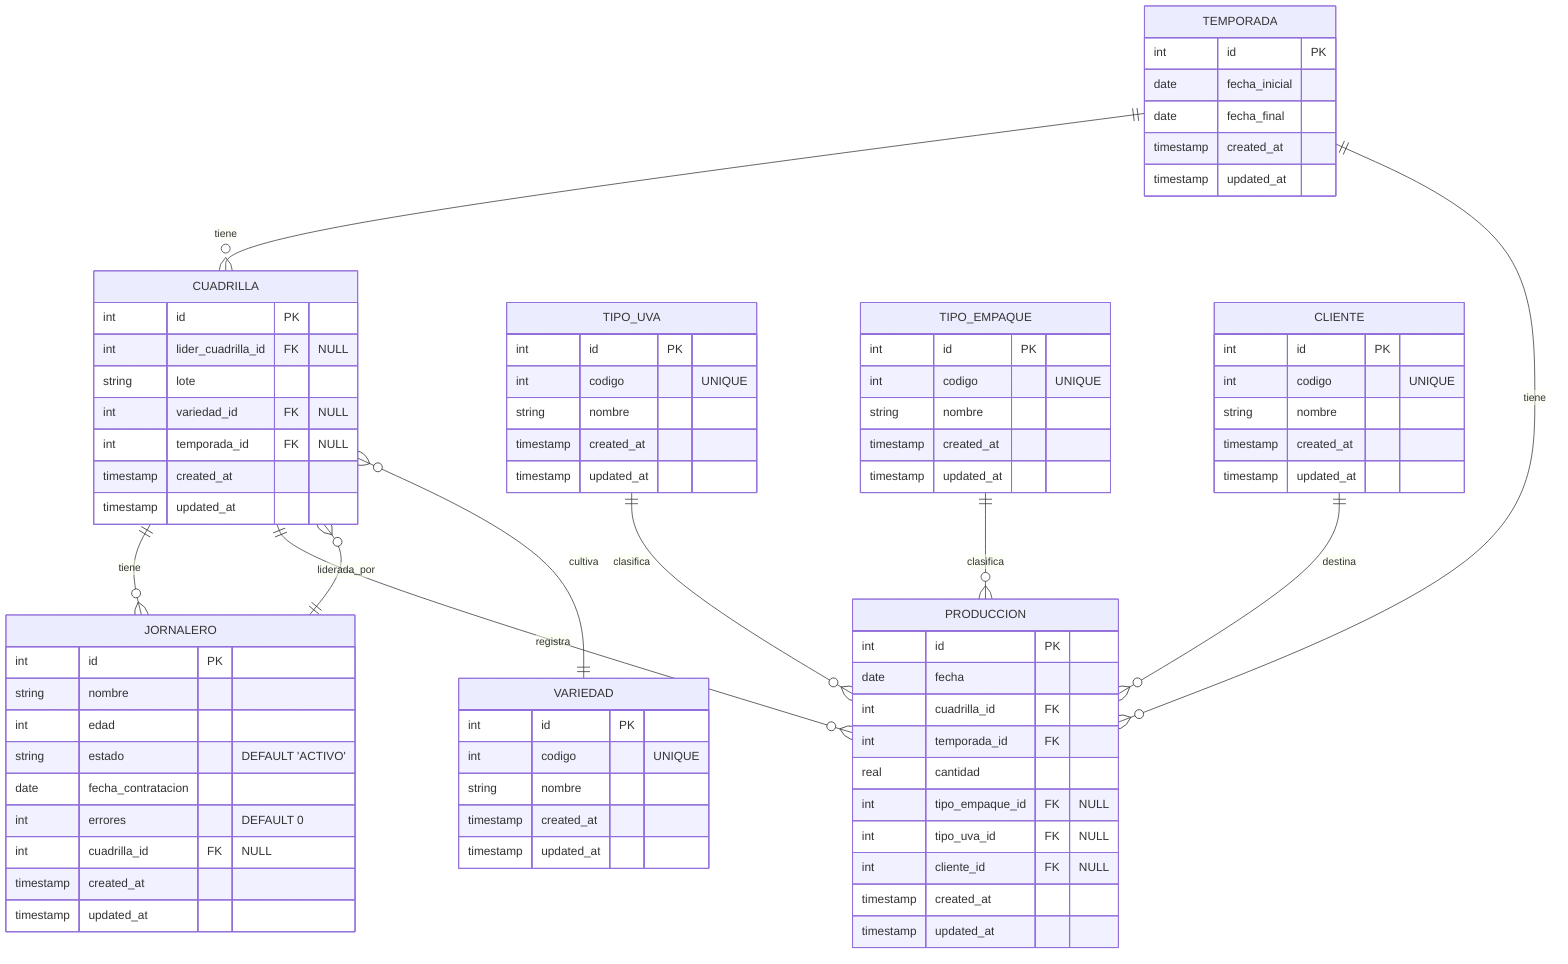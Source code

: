 erDiagram
    TEMPORADA {
        int id PK
        date fecha_inicial
        date fecha_final
        timestamp created_at
        timestamp updated_at
    }
    
    CUADRILLA {
        int id PK
        int lider_cuadrilla_id FK "NULL"
        string lote
        int variedad_id FK "NULL"
        int temporada_id FK "NULL"
        timestamp created_at
        timestamp updated_at
    }
    
    JORNALERO {
        int id PK
        string nombre
        int edad
        string estado "DEFAULT 'ACTIVO'"
        date fecha_contratacion
        int errores "DEFAULT 0"
        int cuadrilla_id FK "NULL"
        timestamp created_at
        timestamp updated_at
    }
    
    PRODUCCION {
        int id PK
        date fecha
        int cuadrilla_id FK
        int temporada_id FK
        real cantidad
        int tipo_empaque_id FK "NULL"
        int tipo_uva_id FK "NULL"
        int cliente_id FK "NULL"
        timestamp created_at
        timestamp updated_at
    }
    
    VARIEDAD {
        int id PK
        int codigo "UNIQUE"
        string nombre
        timestamp created_at
        timestamp updated_at
    }
    
    TIPO_UVA {
        int id PK
        int codigo "UNIQUE"
        string nombre
        timestamp created_at
        timestamp updated_at
    }
    
    TIPO_EMPAQUE {
        int id PK
        int codigo "UNIQUE"
        string nombre
        timestamp created_at
        timestamp updated_at
    }
    
    CLIENTE {
        int id PK
        int codigo "UNIQUE"
        string nombre
        timestamp created_at
        timestamp updated_at
    }
    
    TEMPORADA ||--o{ CUADRILLA : "tiene"
    TEMPORADA ||--o{ PRODUCCION : "tiene"
    CUADRILLA ||--o{ JORNALERO : "tiene"
    CUADRILLA ||--o{ PRODUCCION : "registra"
    CUADRILLA }o--|| JORNALERO : "liderada_por"
    CUADRILLA }o--|| VARIEDAD : "cultiva"
    TIPO_UVA ||--o{ PRODUCCION : "clasifica"
    TIPO_EMPAQUE ||--o{ PRODUCCION : "clasifica"
    CLIENTE ||--o{ PRODUCCION : "destina"